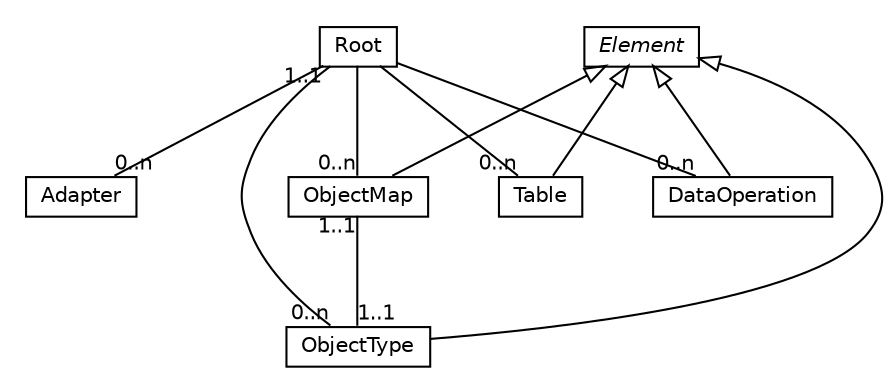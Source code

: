 #!/usr/local/bin/dot
#
# Class diagram 
# Generated by UmlGraph version 5.0 (http://www.spinellis.gr/sw/umlgraph)
#

digraph G {
	edge [fontname="Helvetica",fontsize=10,labelfontname="Helvetica",labelfontsize=10];
	node [fontname="Helvetica",fontsize=10,shape=plaintext];
	nodesep=0.25;
	ranksep=0.5;
	// Root
	c9 [label=<<table title="Root" border="0" cellborder="1" cellspacing="0" cellpadding="2" port="p"><tr><td><table border="0" cellspacing="0" cellpadding="1"><tr><td align="center" balign="center"> Root </td></tr></table></td></tr></table>>, fontname="Helvetica", fontcolor="black", fontsize=10.0];
	// Adapter
	c10 [label=<<table title="Adapter" border="0" cellborder="1" cellspacing="0" cellpadding="2" port="p"><tr><td><table border="0" cellspacing="0" cellpadding="1"><tr><td align="center" balign="center"> Adapter </td></tr></table></td></tr></table>>, fontname="Helvetica", fontcolor="black", fontsize=10.0];
	// Element
	c11 [label=<<table title="Element" border="0" cellborder="1" cellspacing="0" cellpadding="2" port="p"><tr><td><table border="0" cellspacing="0" cellpadding="1"><tr><td align="center" balign="center"><font face="Helvetica-Oblique"> Element </font></td></tr></table></td></tr></table>>, fontname="Helvetica", fontcolor="black", fontsize=10.0];
	// ObjectType
	c12 [label=<<table title="ObjectType" border="0" cellborder="1" cellspacing="0" cellpadding="2" port="p"><tr><td><table border="0" cellspacing="0" cellpadding="1"><tr><td align="center" balign="center"> ObjectType </td></tr></table></td></tr></table>>, fontname="Helvetica", fontcolor="black", fontsize=10.0];
	// ObjectMap
	c13 [label=<<table title="ObjectMap" border="0" cellborder="1" cellspacing="0" cellpadding="2" port="p"><tr><td><table border="0" cellspacing="0" cellpadding="1"><tr><td align="center" balign="center"> ObjectMap </td></tr></table></td></tr></table>>, fontname="Helvetica", fontcolor="black", fontsize=10.0];
	// Table
	c14 [label=<<table title="Table" border="0" cellborder="1" cellspacing="0" cellpadding="2" port="p"><tr><td><table border="0" cellspacing="0" cellpadding="1"><tr><td align="center" balign="center"> Table </td></tr></table></td></tr></table>>, fontname="Helvetica", fontcolor="black", fontsize=10.0];
	// DataOperation
	c15 [label=<<table title="DataOperation" border="0" cellborder="1" cellspacing="0" cellpadding="2" port="p"><tr><td><table border="0" cellspacing="0" cellpadding="1"><tr><td align="center" balign="center"> DataOperation </td></tr></table></td></tr></table>>, fontname="Helvetica", fontcolor="black", fontsize=10.0];
	// Root ASSOC Adapter
	c9:p -> c10:p [taillabel="1..1", label="", headlabel="0..n", fontname="Helvetica", fontcolor="black", fontsize=10.0, color="black", arrowhead=none];
	// Root ASSOC ObjectType
	c9:p -> c12:p [taillabel="", label="", headlabel="0..n", fontname="Helvetica", fontcolor="black", fontsize=10.0, color="black", arrowhead=none];
	// Root ASSOC ObjectMap
	c9:p -> c13:p [taillabel="", label="", headlabel="0..n", fontname="Helvetica", fontcolor="black", fontsize=10.0, color="black", arrowhead=none];
	// Root ASSOC Table
	c9:p -> c14:p [taillabel="", label="", headlabel="0..n", fontname="Helvetica", fontcolor="black", fontsize=10.0, color="black", arrowhead=none];
	// Root ASSOC DataOperation
	c9:p -> c15:p [taillabel="", label="", headlabel="0..n", fontname="Helvetica", fontcolor="black", fontsize=10.0, color="black", arrowhead=none];
	//ObjectType extends Element
	c11:p -> c12:p [dir=back,arrowtail=empty];
	//ObjectMap extends Element
	c11:p -> c13:p [dir=back,arrowtail=empty];
	// ObjectMap HAS ObjectType
	c13:p -> c12:p [taillabel="1..1", label="", headlabel="1..1", fontname="Helvetica", fontcolor="black", fontsize=10.0, color="black", arrowhead=none, arrowtail=ediamond];
	//Table extends Element
	c11:p -> c14:p [dir=back,arrowtail=empty];
	//DataOperation extends Element
	c11:p -> c15:p [dir=back,arrowtail=empty];
}

